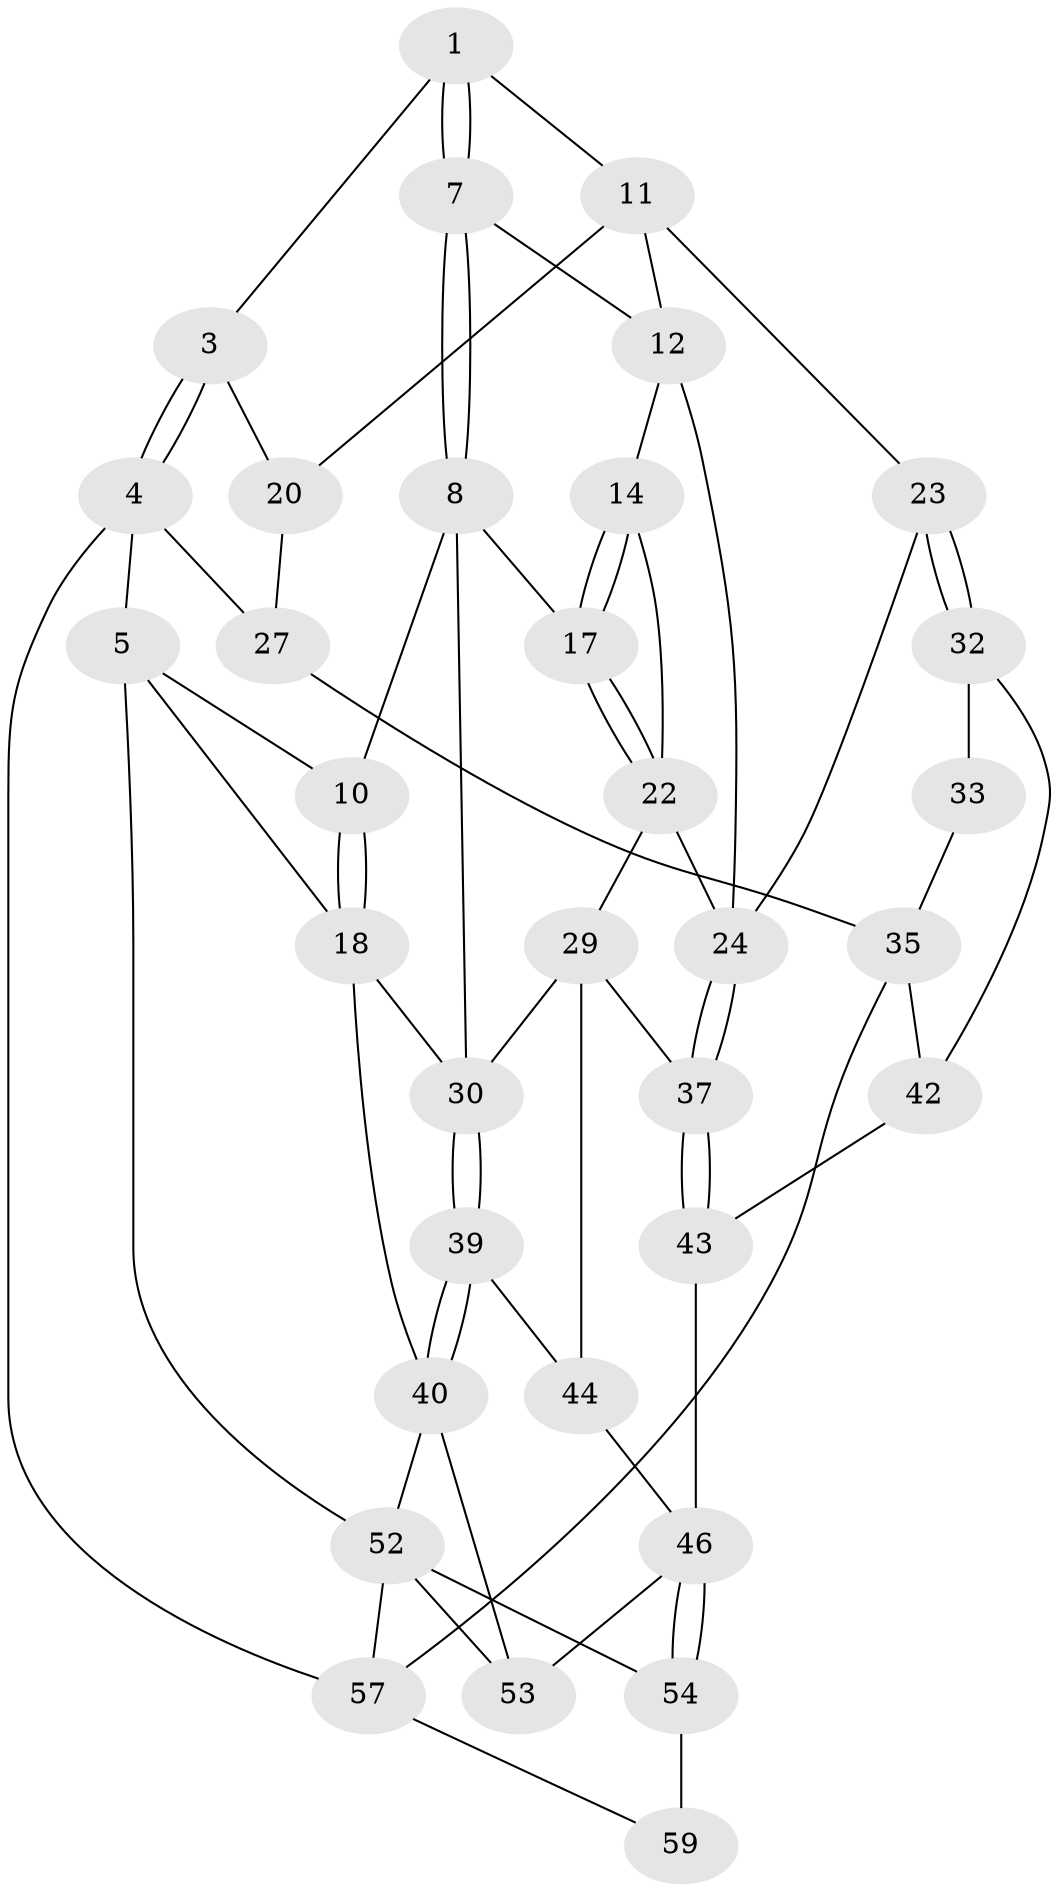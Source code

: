 // original degree distribution, {3: 0.06779661016949153, 4: 0.1694915254237288, 5: 0.576271186440678, 6: 0.1864406779661017}
// Generated by graph-tools (version 1.1) at 2025/42/03/06/25 10:42:29]
// undirected, 34 vertices, 70 edges
graph export_dot {
graph [start="1"]
  node [color=gray90,style=filled];
  1 [pos="+0.2754168750141925+0",super="+2"];
  3 [pos="+0.8127316028435555+0"];
  4 [pos="+1+0",super="+48"];
  5 [pos="+0+0",super="+6"];
  7 [pos="+0.35265834291256654+0.02569974112253264",super="+13"];
  8 [pos="+0.33117234068176693+0.13724952645837124",super="+9"];
  10 [pos="+0.1373616651769731+0"];
  11 [pos="+0.5865973304141109+0.0312768035137557",super="+21"];
  12 [pos="+0.5666124872441631+0.06127781168811996",super="+16"];
  14 [pos="+0.43421488993355334+0.09631644304684661",super="+15"];
  17 [pos="+0.4239952373232038+0.19635629223832446"];
  18 [pos="+0.02243649856373232+0.24083685769330904",super="+19"];
  20 [pos="+0.8091905968126315+0.13025324041277855",super="+28"];
  22 [pos="+0.4240772045709923+0.19645380718987307",super="+26"];
  23 [pos="+0.7304443106614987+0.28531340092254165"];
  24 [pos="+0.6540706533603851+0.2752959578890876",super="+25"];
  27 [pos="+1+0.23532128588369583",super="+34"];
  29 [pos="+0.4110748242120398+0.32056404785410697",super="+38"];
  30 [pos="+0.288435347987891+0.34200330794582906",super="+31"];
  32 [pos="+0.7352442844119791+0.29419074668444495",super="+41"];
  33 [pos="+0.9008790063482274+0.2728989675630394",super="+36"];
  35 [pos="+1+0.5853672215135628",super="+49"];
  37 [pos="+0.49737321603143997+0.4065080077571369"];
  39 [pos="+0.20079821367732778+0.49184737141323465"];
  40 [pos="+0+0.46359805921125846",super="+51"];
  42 [pos="+0.6986336387581753+0.45818308763641985",super="+50"];
  43 [pos="+0.5540280855182526+0.5032960467713288",super="+45"];
  44 [pos="+0.28512388218132995+0.5904220961373791"];
  46 [pos="+0.4113689905783536+0.6977249687002232",super="+47"];
  52 [pos="+0+1",super="+56"];
  53 [pos="+0.26192370902406015+0.732357482076101"];
  54 [pos="+0.4188018017965841+0.7387422324315239",super="+55"];
  57 [pos="+0.7627339918991962+0.7933553026901975",super="+58"];
  59 [pos="+0.5279059075485473+1"];
  1 -- 7;
  1 -- 7;
  1 -- 3;
  1 -- 11;
  3 -- 4;
  3 -- 4;
  3 -- 20;
  4 -- 5;
  4 -- 27 [weight=2];
  4 -- 57 [weight=2];
  5 -- 52;
  5 -- 10;
  5 -- 18;
  7 -- 8;
  7 -- 8;
  7 -- 12;
  8 -- 17;
  8 -- 10;
  8 -- 30;
  10 -- 18;
  10 -- 18;
  11 -- 12;
  11 -- 20;
  11 -- 23;
  12 -- 14;
  12 -- 24;
  14 -- 17;
  14 -- 17;
  14 -- 22;
  17 -- 22;
  17 -- 22;
  18 -- 40;
  18 -- 30;
  20 -- 27;
  22 -- 29;
  22 -- 24;
  23 -- 24;
  23 -- 32;
  23 -- 32;
  24 -- 37;
  24 -- 37;
  27 -- 35;
  29 -- 30;
  29 -- 37;
  29 -- 44;
  30 -- 39;
  30 -- 39;
  32 -- 33 [weight=2];
  32 -- 42;
  33 -- 35;
  35 -- 57;
  35 -- 42;
  37 -- 43;
  37 -- 43;
  39 -- 40;
  39 -- 40;
  39 -- 44;
  40 -- 52;
  40 -- 53;
  42 -- 43 [weight=2];
  43 -- 46;
  44 -- 46;
  46 -- 54;
  46 -- 54;
  46 -- 53;
  52 -- 53;
  52 -- 54;
  52 -- 57;
  54 -- 59 [weight=2];
  57 -- 59;
}
